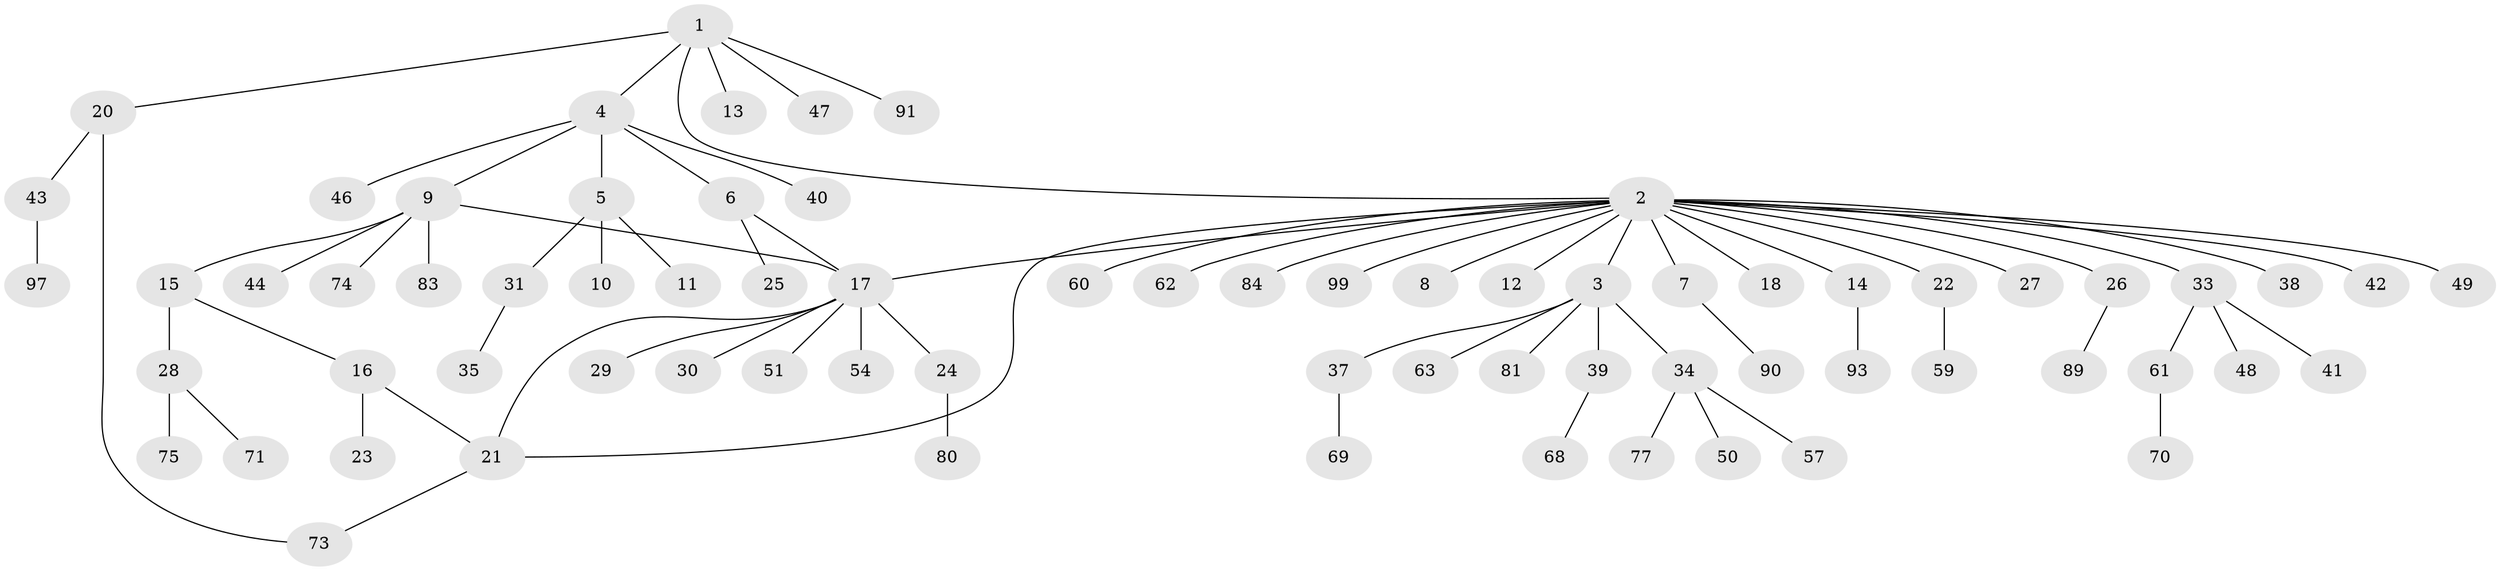 // Generated by graph-tools (version 1.1) at 2025/23/03/03/25 07:23:51]
// undirected, 72 vertices, 76 edges
graph export_dot {
graph [start="1"]
  node [color=gray90,style=filled];
  1 [super="+19"];
  2 [super="+76"];
  3 [super="+32"];
  4 [super="+45"];
  5;
  6 [super="+96"];
  7 [super="+58"];
  8;
  9 [super="+94"];
  10;
  11;
  12;
  13;
  14;
  15 [super="+67"];
  16 [super="+52"];
  17 [super="+53"];
  18;
  20 [super="+56"];
  21 [super="+55"];
  22;
  23 [super="+72"];
  24;
  25;
  26 [super="+64"];
  27 [super="+95"];
  28 [super="+66"];
  29;
  30;
  31 [super="+86"];
  33 [super="+78"];
  34 [super="+36"];
  35 [super="+85"];
  37;
  38;
  39;
  40;
  41;
  42 [super="+87"];
  43 [super="+98"];
  44;
  46;
  47;
  48 [super="+65"];
  49;
  50;
  51;
  54;
  57;
  59;
  60;
  61;
  62;
  63;
  68 [super="+88"];
  69;
  70 [super="+79"];
  71 [super="+82"];
  73;
  74;
  75;
  77;
  80;
  81;
  83;
  84;
  89;
  90 [super="+92"];
  91;
  93;
  97;
  99;
  1 -- 2;
  1 -- 4;
  1 -- 13;
  1 -- 20;
  1 -- 47;
  1 -- 91;
  2 -- 3;
  2 -- 7;
  2 -- 8;
  2 -- 12;
  2 -- 14;
  2 -- 17;
  2 -- 18;
  2 -- 22;
  2 -- 26;
  2 -- 27;
  2 -- 33;
  2 -- 38;
  2 -- 42;
  2 -- 49;
  2 -- 60;
  2 -- 62;
  2 -- 84;
  2 -- 99;
  2 -- 21;
  3 -- 34;
  3 -- 37;
  3 -- 39;
  3 -- 63;
  3 -- 81;
  4 -- 5;
  4 -- 6;
  4 -- 9;
  4 -- 40;
  4 -- 46;
  5 -- 10;
  5 -- 11;
  5 -- 31;
  6 -- 17;
  6 -- 25;
  7 -- 90;
  9 -- 15;
  9 -- 44;
  9 -- 74;
  9 -- 83;
  9 -- 17;
  14 -- 93;
  15 -- 16;
  15 -- 28;
  16 -- 21;
  16 -- 23;
  17 -- 21;
  17 -- 24;
  17 -- 29;
  17 -- 30;
  17 -- 51;
  17 -- 54;
  20 -- 43;
  20 -- 73;
  21 -- 73;
  22 -- 59;
  24 -- 80;
  26 -- 89;
  28 -- 71;
  28 -- 75;
  31 -- 35;
  33 -- 41;
  33 -- 48;
  33 -- 61;
  34 -- 50;
  34 -- 57;
  34 -- 77;
  37 -- 69;
  39 -- 68;
  43 -- 97;
  61 -- 70;
}
